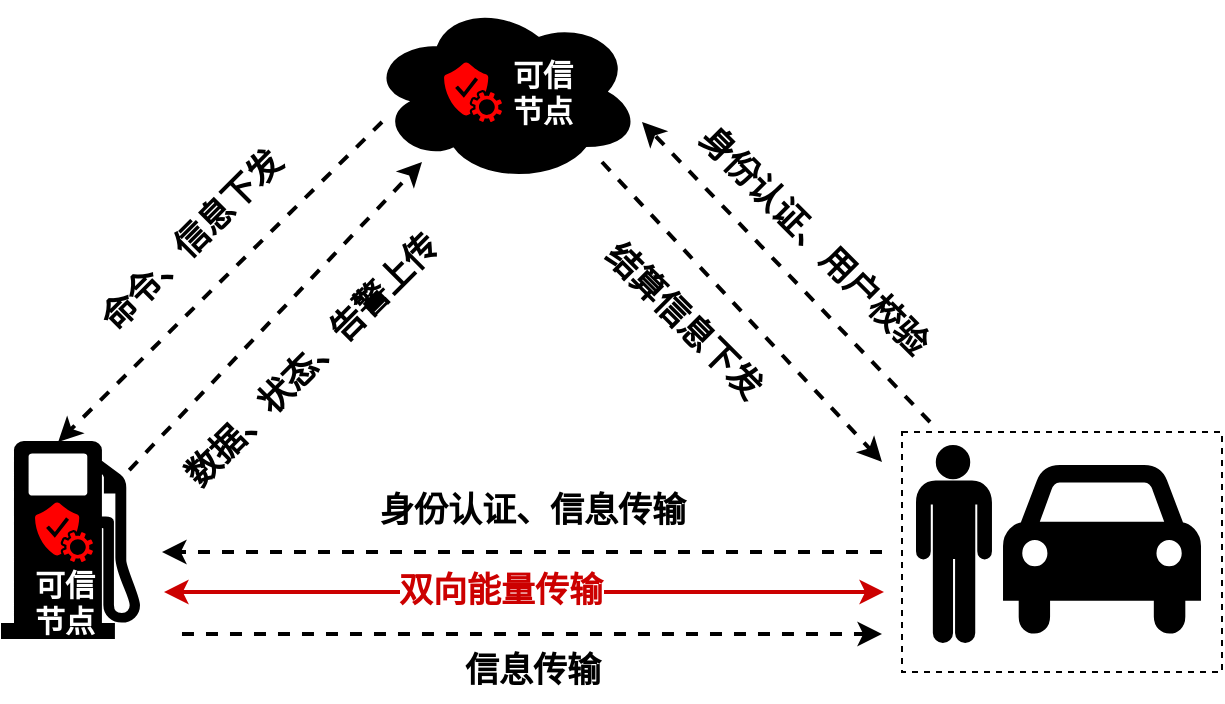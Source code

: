 <mxfile version="14.7.2" type="github">
  <diagram id="Cjj3EbLv5Fek7z0adMi1" name="Page-1">
    <mxGraphModel dx="1030" dy="533" grid="1" gridSize="10" guides="1" tooltips="1" connect="1" arrows="1" fold="1" page="1" pageScale="1" pageWidth="827" pageHeight="1169" math="0" shadow="0">
      <root>
        <mxCell id="0" />
        <mxCell id="1" parent="0" />
        <mxCell id="wFQRYTJyp1MDSDhn1XXY-24" value="" style="rounded=0;whiteSpace=wrap;html=1;labelBackgroundColor=none;fontSize=14;fillColor=none;dashed=1;" parent="1" vertex="1">
          <mxGeometry x="620" y="335" width="160" height="120" as="geometry" />
        </mxCell>
        <mxCell id="wFQRYTJyp1MDSDhn1XXY-1" value="" style="shape=mxgraph.signs.people.man_1;html=1;pointerEvents=1;verticalLabelPosition=bottom;verticalAlign=top;align=center;fillColor=#000000;" parent="1" vertex="1">
          <mxGeometry x="627.5" y="342" width="37" height="98" as="geometry" />
        </mxCell>
        <mxCell id="wFQRYTJyp1MDSDhn1XXY-2" value="" style="shape=mxgraph.signs.transportation.gas_1;html=1;pointerEvents=1;verticalLabelPosition=bottom;verticalAlign=top;align=center;fillColor=#000000;" parent="1" vertex="1">
          <mxGeometry x="170" y="340" width="68.5" height="98" as="geometry" />
        </mxCell>
        <mxCell id="wFQRYTJyp1MDSDhn1XXY-3" value="" style="ellipse;shape=cloud;whiteSpace=wrap;html=1;labelBorderColor=none;labelBackgroundColor=none;fillColor=#000000;" parent="1" vertex="1">
          <mxGeometry x="354" y="120" width="135" height="90" as="geometry" />
        </mxCell>
        <mxCell id="wFQRYTJyp1MDSDhn1XXY-7" value="" style="endArrow=classic;html=1;entryX=0.41;entryY=0;entryDx=0;entryDy=0;entryPerimeter=0;strokeWidth=2;dashed=1;" parent="1" target="wFQRYTJyp1MDSDhn1XXY-2" edge="1">
          <mxGeometry width="50" height="50" relative="1" as="geometry">
            <mxPoint x="360" y="180" as="sourcePoint" />
            <mxPoint x="460" y="280" as="targetPoint" />
          </mxGeometry>
        </mxCell>
        <mxCell id="wFQRYTJyp1MDSDhn1XXY-9" value="命令、信息下发" style="text;html=1;align=center;verticalAlign=middle;resizable=0;points=[];autosize=1;strokeColor=none;rotation=-45;fontSize=17;fontStyle=1" parent="1" vertex="1">
          <mxGeometry x="200" y="225" width="130" height="30" as="geometry" />
        </mxCell>
        <mxCell id="wFQRYTJyp1MDSDhn1XXY-10" value="" style="endArrow=classic;html=1;dashed=1;fontSize=14;strokeWidth=2;exitX=0.929;exitY=0.143;exitDx=0;exitDy=0;exitPerimeter=0;" parent="1" source="wFQRYTJyp1MDSDhn1XXY-2" edge="1">
          <mxGeometry width="50" height="50" relative="1" as="geometry">
            <mxPoint x="410" y="330" as="sourcePoint" />
            <mxPoint x="380" y="200" as="targetPoint" />
          </mxGeometry>
        </mxCell>
        <mxCell id="wFQRYTJyp1MDSDhn1XXY-11" value="" style="endArrow=classic;html=1;entryX=0.41;entryY=0;entryDx=0;entryDy=0;entryPerimeter=0;strokeWidth=2;dashed=1;" parent="1" edge="1">
          <mxGeometry width="50" height="50" relative="1" as="geometry">
            <mxPoint x="610" y="395" as="sourcePoint" />
            <mxPoint x="250.0" y="395" as="targetPoint" />
          </mxGeometry>
        </mxCell>
        <mxCell id="wFQRYTJyp1MDSDhn1XXY-12" value="" style="endArrow=classic;html=1;dashed=1;fontSize=14;strokeWidth=2;exitX=0.929;exitY=0.143;exitDx=0;exitDy=0;exitPerimeter=0;" parent="1" edge="1">
          <mxGeometry width="50" height="50" relative="1" as="geometry">
            <mxPoint x="259.997" y="436.014" as="sourcePoint" />
            <mxPoint x="610" y="436" as="targetPoint" />
          </mxGeometry>
        </mxCell>
        <mxCell id="wFQRYTJyp1MDSDhn1XXY-13" value="" style="endArrow=classic;html=1;strokeWidth=2;dashed=1;" parent="1" edge="1">
          <mxGeometry width="50" height="50" relative="1" as="geometry">
            <mxPoint x="470" y="200" as="sourcePoint" />
            <mxPoint x="610" y="350" as="targetPoint" />
          </mxGeometry>
        </mxCell>
        <mxCell id="wFQRYTJyp1MDSDhn1XXY-14" value="" style="endArrow=classic;html=1;dashed=1;fontSize=14;strokeWidth=2;" parent="1" edge="1">
          <mxGeometry width="50" height="50" relative="1" as="geometry">
            <mxPoint x="634" y="330" as="sourcePoint" />
            <mxPoint x="490" y="180" as="targetPoint" />
          </mxGeometry>
        </mxCell>
        <mxCell id="wFQRYTJyp1MDSDhn1XXY-15" value="身份认证、用户校验" style="text;html=1;align=center;verticalAlign=middle;resizable=0;points=[];autosize=1;strokeColor=none;rotation=45;fontSize=17;fontStyle=1" parent="1" vertex="1">
          <mxGeometry x="490" y="225" width="170" height="30" as="geometry" />
        </mxCell>
        <mxCell id="wFQRYTJyp1MDSDhn1XXY-16" value="身份认证、信息传输" style="text;html=1;align=center;verticalAlign=middle;resizable=0;points=[];autosize=1;strokeColor=none;rotation=0;fontSize=17;fontStyle=1" parent="1" vertex="1">
          <mxGeometry x="350" y="360" width="170" height="30" as="geometry" />
        </mxCell>
        <mxCell id="wFQRYTJyp1MDSDhn1XXY-17" value="数据、状态、告警上传" style="text;html=1;align=center;verticalAlign=middle;resizable=0;points=[];autosize=1;strokeColor=none;rotation=-45;fontSize=17;fontStyle=1" parent="1" vertex="1">
          <mxGeometry x="230" y="285" width="190" height="30" as="geometry" />
        </mxCell>
        <mxCell id="wFQRYTJyp1MDSDhn1XXY-18" value="" style="shape=mxgraph.signs.transportation.car_4;html=1;pointerEvents=1;verticalLabelPosition=bottom;verticalAlign=top;align=center;labelBackgroundColor=none;fontSize=14;fillColor=#000000;" parent="1" vertex="1">
          <mxGeometry x="671" y="352" width="98" height="86" as="geometry" />
        </mxCell>
        <mxCell id="wFQRYTJyp1MDSDhn1XXY-19" value="信息传输" style="text;html=1;align=center;verticalAlign=middle;resizable=0;points=[];autosize=1;strokeColor=none;rotation=0;fontSize=17;fontStyle=1" parent="1" vertex="1">
          <mxGeometry x="395" y="440" width="80" height="30" as="geometry" />
        </mxCell>
        <mxCell id="wFQRYTJyp1MDSDhn1XXY-20" value="" style="endArrow=classic;startArrow=classic;html=1;fontSize=14;fontColor=#007FFF;strokeWidth=2;strokeColor=#CC0000;" parent="1" edge="1">
          <mxGeometry width="50" height="50" relative="1" as="geometry">
            <mxPoint x="251" y="415" as="sourcePoint" />
            <mxPoint x="611" y="415" as="targetPoint" />
          </mxGeometry>
        </mxCell>
        <mxCell id="wFQRYTJyp1MDSDhn1XXY-21" value="&lt;font color=&quot;#cc0000&quot; style=&quot;font-size: 17px;&quot;&gt;双向能量传输&lt;/font&gt;" style="edgeLabel;html=1;align=center;verticalAlign=middle;resizable=0;points=[];fontSize=17;fontColor=#007FFF;fontStyle=1" parent="wFQRYTJyp1MDSDhn1XXY-20" vertex="1" connectable="0">
          <mxGeometry x="-0.067" relative="1" as="geometry">
            <mxPoint as="offset" />
          </mxGeometry>
        </mxCell>
        <mxCell id="wFQRYTJyp1MDSDhn1XXY-23" value="结算信息下发&lt;br style=&quot;font-size: 17px;&quot;&gt;" style="text;html=1;align=center;verticalAlign=middle;resizable=0;points=[];autosize=1;strokeColor=none;rotation=45;fontSize=17;fontStyle=1" parent="1" vertex="1">
          <mxGeometry x="450" y="265" width="120" height="30" as="geometry" />
        </mxCell>
        <mxCell id="wFQRYTJyp1MDSDhn1XXY-33" value="&lt;font color=&quot;#ffffff&quot; style=&quot;font-size: 15px;&quot;&gt;&lt;b style=&quot;font-size: 15px;&quot;&gt;可信&lt;br style=&quot;font-size: 15px;&quot;&gt;节点&lt;/b&gt;&lt;/font&gt;" style="text;html=1;align=center;verticalAlign=middle;resizable=0;points=[];autosize=1;strokeColor=none;fontSize=15;fontColor=#007FFF;" parent="1" vertex="1">
          <mxGeometry x="176" y="400" width="50" height="40" as="geometry" />
        </mxCell>
        <mxCell id="wFQRYTJyp1MDSDhn1XXY-34" value="" style="pointerEvents=1;shadow=0;dashed=0;html=1;strokeColor=none;labelPosition=center;verticalLabelPosition=bottom;verticalAlign=top;outlineConnect=0;align=center;shape=mxgraph.office.services.verification_service;labelBackgroundColor=none;sketch=0;fontSize=14;fontColor=#007FFF;fillColor=#FF0000;" parent="1" vertex="1">
          <mxGeometry x="186.51" y="370" width="28.98" height="30" as="geometry" />
        </mxCell>
        <mxCell id="wFQRYTJyp1MDSDhn1XXY-36" value="&lt;font color=&quot;#ffffff&quot; style=&quot;font-size: 15px;&quot;&gt;&lt;span style=&quot;font-size: 15px;&quot;&gt;可信&lt;br style=&quot;font-size: 15px;&quot;&gt;节点&lt;/span&gt;&lt;/font&gt;" style="text;html=1;align=center;verticalAlign=middle;resizable=0;points=[];autosize=1;strokeColor=none;fontSize=15;fontColor=#007FFF;fontStyle=1" parent="1" vertex="1">
          <mxGeometry x="415" y="145" width="50" height="40" as="geometry" />
        </mxCell>
        <mxCell id="wFQRYTJyp1MDSDhn1XXY-37" value="" style="pointerEvents=1;shadow=0;dashed=0;html=1;strokeColor=none;labelPosition=center;verticalLabelPosition=bottom;verticalAlign=top;outlineConnect=0;align=center;shape=mxgraph.office.services.verification_service;labelBackgroundColor=none;sketch=0;fontSize=14;fontColor=#007FFF;fillColor=#FF0000;" parent="1" vertex="1">
          <mxGeometry x="391.02" y="150" width="28.98" height="30" as="geometry" />
        </mxCell>
      </root>
    </mxGraphModel>
  </diagram>
</mxfile>
